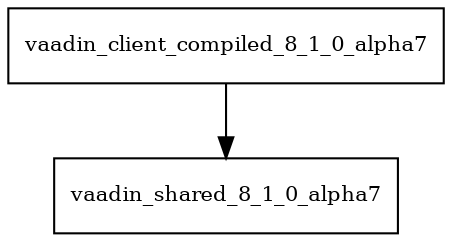 digraph vaadin_client_compiled_8_1_0_alpha7_dependencies {
  node [shape = box, fontsize=10.0];
  vaadin_client_compiled_8_1_0_alpha7 -> vaadin_shared_8_1_0_alpha7;
}
